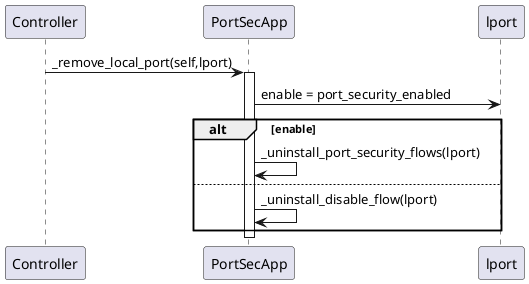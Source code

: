 @startuml  logical local unbind
Controller->PortSecApp:_remove_local_port(self,lport)
activate PortSecApp
PortSecApp->lport:enable = port_security_enabled
alt enable
    PortSecApp->PortSecApp:_uninstall_port_security_flows(lport)
else
    PortSecApp->PortSecApp:_uninstall_disable_flow(lport)
end
deactivate
@enduml